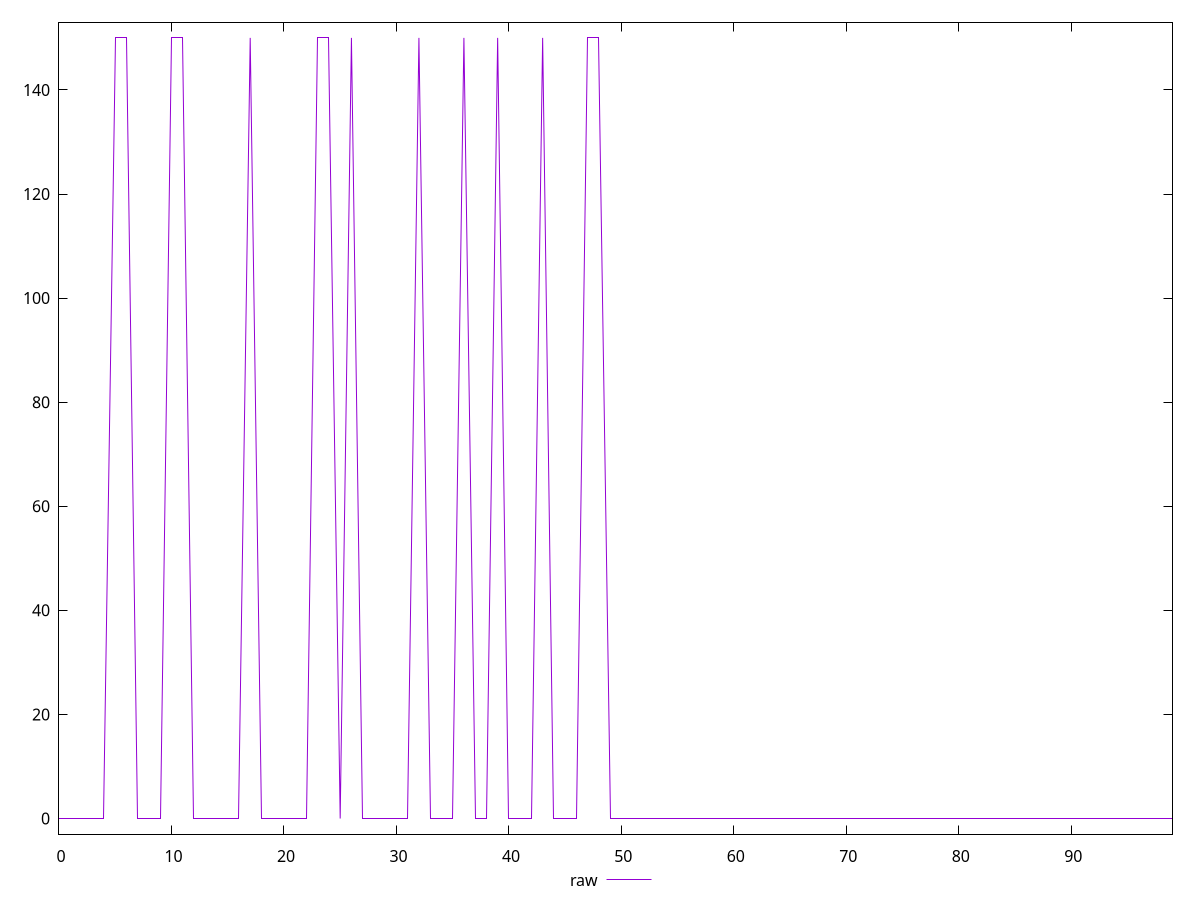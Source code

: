 reset

$raw <<EOF
0 0
1 0
2 0
3 0
4 0
5 150
6 150
7 0
8 0
9 0
10 150
11 150
12 0
13 0
14 0
15 0
16 0
17 150
18 0
19 0
20 0
21 0
22 0
23 150
24 150
25 0
26 150
27 0
28 0
29 0
30 0
31 0
32 150
33 0
34 0
35 0
36 150
37 0
38 0
39 150
40 0
41 0
42 0
43 150
44 0
45 0
46 0
47 150
48 150
49 0
50 0
51 0
52 0
53 0
54 0
55 0
56 0
57 0
58 0
59 0
60 0
61 0
62 0
63 0
64 0
65 0
66 0
67 0
68 0
69 0
70 0
71 0
72 0
73 0
74 0
75 0
76 0
77 0
78 0
79 0
80 0
81 0
82 0
83 0
84 0
85 0
86 0
87 0
88 0
89 0
90 0
91 0
92 0
93 0
94 0
95 0
96 0
97 0
98 0
99 0
EOF

set key outside below
set xrange [0:99]
set yrange [-3:153]
set trange [-3:153]
set terminal svg size 640, 500 enhanced background rgb 'white'
set output "report_00018_2021-02-10T15-25-16.877Z/unminified-css/samples/pages+cached/raw/values.svg"

plot $raw title "raw" with line

reset
